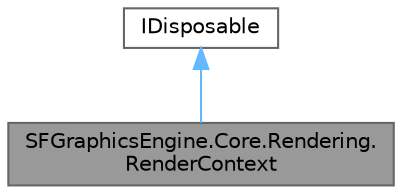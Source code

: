 digraph "SFGraphicsEngine.Core.Rendering.RenderContext"
{
 // LATEX_PDF_SIZE
  bgcolor="transparent";
  edge [fontname=Helvetica,fontsize=10,labelfontname=Helvetica,labelfontsize=10];
  node [fontname=Helvetica,fontsize=10,shape=box,height=0.2,width=0.4];
  Node1 [label="SFGraphicsEngine.Core.Rendering.\lRenderContext",height=0.2,width=0.4,color="gray40", fillcolor="grey60", style="filled", fontcolor="black",tooltip="Used to manage scene render"];
  Node2 -> Node1 [dir="back",color="steelblue1",style="solid"];
  Node2 [label="IDisposable",height=0.2,width=0.4,color="gray40", fillcolor="white", style="filled",tooltip=" "];
}
